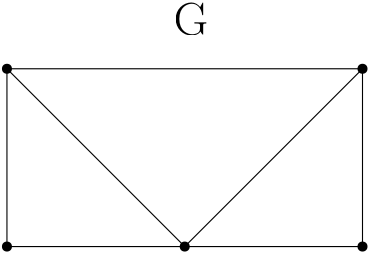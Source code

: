 <?xml version="1.0"?>
<!DOCTYPE ipe SYSTEM "ipe.dtd">
<ipe version="70218" creator="Ipe 7.2.26">
<info created="D:20230405142817" modified="D:20230405144213"/>
<ipestyle name="basic">
<symbol name="arrow/arc(spx)">
<path stroke="sym-stroke" fill="sym-stroke" pen="sym-pen">
0 0 m
-1 0.333 l
-1 -0.333 l
h
</path>
</symbol>
<symbol name="arrow/farc(spx)">
<path stroke="sym-stroke" fill="white" pen="sym-pen">
0 0 m
-1 0.333 l
-1 -0.333 l
h
</path>
</symbol>
<symbol name="arrow/ptarc(spx)">
<path stroke="sym-stroke" fill="sym-stroke" pen="sym-pen">
0 0 m
-1 0.333 l
-0.8 0 l
-1 -0.333 l
h
</path>
</symbol>
<symbol name="arrow/fptarc(spx)">
<path stroke="sym-stroke" fill="white" pen="sym-pen">
0 0 m
-1 0.333 l
-0.8 0 l
-1 -0.333 l
h
</path>
</symbol>
<symbol name="mark/circle(sx)" transformations="translations">
<path fill="sym-stroke">
0.6 0 0 0.6 0 0 e
0.4 0 0 0.4 0 0 e
</path>
</symbol>
<symbol name="mark/disk(sx)" transformations="translations">
<path fill="sym-stroke">
0.6 0 0 0.6 0 0 e
</path>
</symbol>
<symbol name="mark/fdisk(sfx)" transformations="translations">
<group>
<path fill="sym-fill">
0.5 0 0 0.5 0 0 e
</path>
<path fill="sym-stroke" fillrule="eofill">
0.6 0 0 0.6 0 0 e
0.4 0 0 0.4 0 0 e
</path>
</group>
</symbol>
<symbol name="mark/box(sx)" transformations="translations">
<path fill="sym-stroke" fillrule="eofill">
-0.6 -0.6 m
0.6 -0.6 l
0.6 0.6 l
-0.6 0.6 l
h
-0.4 -0.4 m
0.4 -0.4 l
0.4 0.4 l
-0.4 0.4 l
h
</path>
</symbol>
<symbol name="mark/square(sx)" transformations="translations">
<path fill="sym-stroke">
-0.6 -0.6 m
0.6 -0.6 l
0.6 0.6 l
-0.6 0.6 l
h
</path>
</symbol>
<symbol name="mark/fsquare(sfx)" transformations="translations">
<group>
<path fill="sym-fill">
-0.5 -0.5 m
0.5 -0.5 l
0.5 0.5 l
-0.5 0.5 l
h
</path>
<path fill="sym-stroke" fillrule="eofill">
-0.6 -0.6 m
0.6 -0.6 l
0.6 0.6 l
-0.6 0.6 l
h
-0.4 -0.4 m
0.4 -0.4 l
0.4 0.4 l
-0.4 0.4 l
h
</path>
</group>
</symbol>
<symbol name="mark/cross(sx)" transformations="translations">
<group>
<path fill="sym-stroke">
-0.43 -0.57 m
0.57 0.43 l
0.43 0.57 l
-0.57 -0.43 l
h
</path>
<path fill="sym-stroke">
-0.43 0.57 m
0.57 -0.43 l
0.43 -0.57 l
-0.57 0.43 l
h
</path>
</group>
</symbol>
<symbol name="arrow/fnormal(spx)">
<path stroke="sym-stroke" fill="white" pen="sym-pen">
0 0 m
-1 0.333 l
-1 -0.333 l
h
</path>
</symbol>
<symbol name="arrow/pointed(spx)">
<path stroke="sym-stroke" fill="sym-stroke" pen="sym-pen">
0 0 m
-1 0.333 l
-0.8 0 l
-1 -0.333 l
h
</path>
</symbol>
<symbol name="arrow/fpointed(spx)">
<path stroke="sym-stroke" fill="white" pen="sym-pen">
0 0 m
-1 0.333 l
-0.8 0 l
-1 -0.333 l
h
</path>
</symbol>
<symbol name="arrow/linear(spx)">
<path stroke="sym-stroke" pen="sym-pen">
-1 0.333 m
0 0 l
-1 -0.333 l
</path>
</symbol>
<symbol name="arrow/fdouble(spx)">
<path stroke="sym-stroke" fill="white" pen="sym-pen">
0 0 m
-1 0.333 l
-1 -0.333 l
h
-1 0 m
-2 0.333 l
-2 -0.333 l
h
</path>
</symbol>
<symbol name="arrow/double(spx)">
<path stroke="sym-stroke" fill="sym-stroke" pen="sym-pen">
0 0 m
-1 0.333 l
-1 -0.333 l
h
-1 0 m
-2 0.333 l
-2 -0.333 l
h
</path>
</symbol>
<symbol name="arrow/mid-normal(spx)">
<path stroke="sym-stroke" fill="sym-stroke" pen="sym-pen">
0.5 0 m
-0.5 0.333 l
-0.5 -0.333 l
h
</path>
</symbol>
<symbol name="arrow/mid-fnormal(spx)">
<path stroke="sym-stroke" fill="white" pen="sym-pen">
0.5 0 m
-0.5 0.333 l
-0.5 -0.333 l
h
</path>
</symbol>
<symbol name="arrow/mid-pointed(spx)">
<path stroke="sym-stroke" fill="sym-stroke" pen="sym-pen">
0.5 0 m
-0.5 0.333 l
-0.3 0 l
-0.5 -0.333 l
h
</path>
</symbol>
<symbol name="arrow/mid-fpointed(spx)">
<path stroke="sym-stroke" fill="white" pen="sym-pen">
0.5 0 m
-0.5 0.333 l
-0.3 0 l
-0.5 -0.333 l
h
</path>
</symbol>
<symbol name="arrow/mid-double(spx)">
<path stroke="sym-stroke" fill="sym-stroke" pen="sym-pen">
1 0 m
0 0.333 l
0 -0.333 l
h
0 0 m
-1 0.333 l
-1 -0.333 l
h
</path>
</symbol>
<symbol name="arrow/mid-fdouble(spx)">
<path stroke="sym-stroke" fill="white" pen="sym-pen">
1 0 m
0 0.333 l
0 -0.333 l
h
0 0 m
-1 0.333 l
-1 -0.333 l
h
</path>
</symbol>
<anglesize name="22.5 deg" value="22.5"/>
<anglesize name="30 deg" value="30"/>
<anglesize name="45 deg" value="45"/>
<anglesize name="60 deg" value="60"/>
<anglesize name="90 deg" value="90"/>
<arrowsize name="large" value="10"/>
<arrowsize name="small" value="5"/>
<arrowsize name="tiny" value="3"/>
<color name="blue" value="0 0 1"/>
<color name="brown" value="0.647 0.165 0.165"/>
<color name="darkblue" value="0 0 0.545"/>
<color name="darkcyan" value="0 0.545 0.545"/>
<color name="darkgray" value="0.663"/>
<color name="darkgreen" value="0 0.392 0"/>
<color name="darkmagenta" value="0.545 0 0.545"/>
<color name="darkorange" value="1 0.549 0"/>
<color name="darkred" value="0.545 0 0"/>
<color name="gold" value="1 0.843 0"/>
<color name="gray" value="0.745"/>
<color name="green" value="0 1 0"/>
<color name="lightblue" value="0.678 0.847 0.902"/>
<color name="lightcyan" value="0.878 1 1"/>
<color name="lightgray" value="0.827"/>
<color name="lightgreen" value="0.565 0.933 0.565"/>
<color name="lightyellow" value="1 1 0.878"/>
<color name="navy" value="0 0 0.502"/>
<color name="orange" value="1 0.647 0"/>
<color name="pink" value="1 0.753 0.796"/>
<color name="purple" value="0.627 0.125 0.941"/>
<color name="red" value="1 0 0"/>
<color name="seagreen" value="0.18 0.545 0.341"/>
<color name="turquoise" value="0.251 0.878 0.816"/>
<color name="violet" value="0.933 0.51 0.933"/>
<color name="yellow" value="1 1 0"/>
<dashstyle name="dash dot dotted" value="[4 2 1 2 1 2] 0"/>
<dashstyle name="dash dotted" value="[4 2 1 2] 0"/>
<dashstyle name="dashed" value="[4] 0"/>
<dashstyle name="dotted" value="[1 3] 0"/>
<gridsize name="10 pts (~3.5 mm)" value="10"/>
<gridsize name="14 pts (~5 mm)" value="14"/>
<gridsize name="16 pts (~6 mm)" value="16"/>
<gridsize name="20 pts (~7 mm)" value="20"/>
<gridsize name="28 pts (~10 mm)" value="28"/>
<gridsize name="32 pts (~12 mm)" value="32"/>
<gridsize name="4 pts" value="4"/>
<gridsize name="56 pts (~20 mm)" value="56"/>
<gridsize name="8 pts (~3 mm)" value="8"/>
<opacity name="10%" value="0.1"/>
<opacity name="30%" value="0.3"/>
<opacity name="50%" value="0.5"/>
<opacity name="75%" value="0.75"/>
<pen name="fat" value="1.2"/>
<pen name="heavier" value="0.8"/>
<pen name="ultrafat" value="2"/>
<symbolsize name="large" value="5"/>
<symbolsize name="small" value="2"/>
<symbolsize name="tiny" value="1.1"/>
<textsize name="Huge" value="\Huge"/>
<textsize name="LARGE" value="\LARGE"/>
<textsize name="Large" value="\Large"/>
<textsize name="footnote" value="\footnotesize"/>
<textsize name="huge" value="\huge"/>
<textsize name="large" value="\large"/>
<textsize name="script" value="\scriptsize"/>
<textsize name="small" value="\small"/>
<textsize name="tiny" value="\tiny"/>
<textstyle name="center" begin="\begin{center}" end="\end{center}"/>
<textstyle name="item" begin="\begin{itemize}\item{}" end="\end{itemize}"/>
<textstyle name="itemize" begin="\begin{itemize}" end="\end{itemize}"/>
<tiling name="falling" angle="-60" step="4" width="1"/>
<tiling name="rising" angle="30" step="4" width="1"/>
</ipestyle>
<page>
<layer name="partition_G"/>
<layer name="partition_H"/>
<layer name="partition_P"/>
<layer name="partition_bad1"/>
<layer name="partition_bad2"/>
<view layers="partition_G" active="partition_G"/>
<use layer="partition_G" matrix="0 1 -1 0 864 512" name="mark/disk(sx)" pos="128 768" size="normal" stroke="black"/>
<use matrix="0 1 -1 0 864 512" name="mark/disk(sx)" pos="192 768" size="normal" stroke="black"/>
<use matrix="0 1 -1 0 864 512" name="mark/disk(sx)" pos="128 704" size="normal" stroke="black"/>
<use matrix="0 1 -1 0 864 512" name="mark/disk(sx)" pos="128 640" size="normal" stroke="black"/>
<use matrix="0 1 -1 0 864 512" name="mark/disk(sx)" pos="192 640" size="normal" stroke="black"/>
<path matrix="0 1 -1 0 864 512" stroke="black">
128 768 m
192 768 l
</path>
<path matrix="0 1 -1 0 864 512" stroke="black">
192 768 m
128 704 l
</path>
<path matrix="0 1 -1 0 864 512" stroke="black">
128 704 m
192 640 l
</path>
<path matrix="0 1 -1 0 864 512" stroke="black">
128 768 m
128 704 l
</path>
<path matrix="0 1 -1 0 864 512" stroke="black">
128 704 m
128 640 l
</path>
<path matrix="0 1 -1 0 864 512" stroke="black">
128 640 m
192 640 l
</path>
<path matrix="0 1 -1 0 864 512" stroke="black">
192 640 m
192 768 l
</path>
<use layer="partition_H" matrix="0 1 -1 0 1024 400" name="mark/disk(sx)" pos="272 720" size="large" stroke="1 0.502 0"/>
<use matrix="0 1 -1 0 1024 400" name="mark/disk(sx)" pos="272 624" size="large" stroke="0 0.502 0"/>
<path layer="partition_P" matrix="0.0275486 0.99962 -0.99962 0.0275486 830.895 489.444" fill="1 0.502 0" opacity="50%" stroke-opacity="opaque">
112 744
112 656
152 648
240 760
128 752 u
</path>
<path matrix="0.0275486 0.99962 -0.99962 0.0275486 830.895 489.444" fill="0 0.502 0" opacity="50%" stroke-opacity="opaque">
120 624
120 592
224 592
200 624
168 624 u
</path>
<path layer="partition_H" matrix="0 1 -1 0 1024 400" stroke="0" opacity="50%" stroke-opacity="opaque">
272 720 m
272 624 l
</path>
<use layer="partition_bad1" matrix="0 1 -1 0 864 512" name="mark/disk(sx)" pos="128 768" size="normal" stroke="black"/>
<use matrix="0 1 -1 0 864 512" name="mark/disk(sx)" pos="192 768" size="normal" stroke="black"/>
<use matrix="0 1 -1 0 864 512" name="mark/disk(sx)" pos="128 704" size="normal" stroke="black"/>
<use matrix="0 1 -1 0 864 512" name="mark/disk(sx)" pos="128 640" size="normal" stroke="black"/>
<use matrix="0 1 -1 0 864 512" name="mark/disk(sx)" pos="192 640" size="normal" stroke="black"/>
<path matrix="0 1 -1 0 864 512" stroke="black">
128 768 m
192 768 l
</path>
<path matrix="0 1 -1 0 864 512" stroke="black">
192 768 m
128 704 l
</path>
<path matrix="0 1 -1 0 864 512" stroke="black">
128 704 m
192 640 l
</path>
<path matrix="0 1 -1 0 864 512" stroke="black">
128 768 m
128 704 l
</path>
<path matrix="0 1 -1 0 864 512" stroke="black">
128 704 m
128 640 l
</path>
<path matrix="0 1 -1 0 864 512" stroke="black">
128 640 m
192 640 l
</path>
<path matrix="0 1 -1 0 864 512" stroke="black">
192 640 m
192 768 l
</path>
<use matrix="0 1 -1 0 1024 400" name="mark/disk(sx)" pos="272 720" size="large" stroke="1 0.502 0"/>
<use matrix="0 1 -1 0 1024 400" name="mark/disk(sx)" pos="272 624" size="large" stroke="0 0.502 0"/>
<path matrix="0.0275486 0.99962 -0.99962 0.0275486 830.895 489.444" fill="1 0.502 0" opacity="50%" stroke-opacity="opaque">
112 744
112 656
152 648
240 760
128 752 u
</path>
<path matrix="0 1 -1 0 1024 400" stroke="0" opacity="50%" stroke-opacity="opaque">
272 720 m
272 624 l
</path>
<path fill="0 0.502 0" opacity="50%" stroke-opacity="opaque">
224 720
136 640
160 608
264 624
240 720 u
</path>
<use layer="partition_bad2" matrix="0 1 -1 0 864 512" name="mark/disk(sx)" pos="128 768" size="normal" stroke="black"/>
<use matrix="0 1 -1 0 864 512" name="mark/disk(sx)" pos="192 768" size="normal" stroke="black"/>
<use matrix="0 1 -1 0 864 512" name="mark/disk(sx)" pos="128 704" size="normal" stroke="black"/>
<use matrix="0 1 -1 0 864 512" name="mark/disk(sx)" pos="128 640" size="normal" stroke="black"/>
<use matrix="0 1 -1 0 864 512" name="mark/disk(sx)" pos="192 640" size="normal" stroke="black"/>
<path matrix="0 1 -1 0 864 512" stroke="black">
128 768 m
192 768 l
</path>
<path matrix="0 1 -1 0 864 512" stroke="black">
192 768 m
128 704 l
</path>
<path matrix="0 1 -1 0 864 512" stroke="black">
128 704 m
192 640 l
</path>
<path matrix="0 1 -1 0 864 512" stroke="black">
128 768 m
128 704 l
</path>
<path matrix="0 1 -1 0 864 512" stroke="black">
128 704 m
128 640 l
</path>
<path matrix="0 1 -1 0 864 512" stroke="black">
128 640 m
192 640 l
</path>
<path matrix="0 1 -1 0 864 512" stroke="black">
192 640 m
192 768 l
</path>
<use matrix="0 1 -1 0 1024 400" name="mark/disk(sx)" pos="272 720" size="large" stroke="1 0.502 0"/>
<use matrix="0 1 -1 0 1024 400" name="mark/disk(sx)" pos="272 624" size="large" stroke="0 0.502 0"/>
<path matrix="0.0275486 0.99962 -0.99962 0.0275486 830.895 489.444" fill="1 0.502 0" opacity="50%" stroke-opacity="opaque">
112 744
112 656
152 648
240 760
128 752 u
</path>
<path matrix="0.0275486 0.99962 -0.99962 0.0275486 830.895 489.444" fill="0 0.502 0" opacity="50%" stroke-opacity="opaque">
120 624
120 592
224 592
200 624
168 624 u
</path>
<text layer="partition_G" transformations="translations" pos="156 716" stroke="0" type="label" width="12.503" height="11.761" depth="0" valign="baseline" size="LARGE">G</text>
</page>
</ipe>
